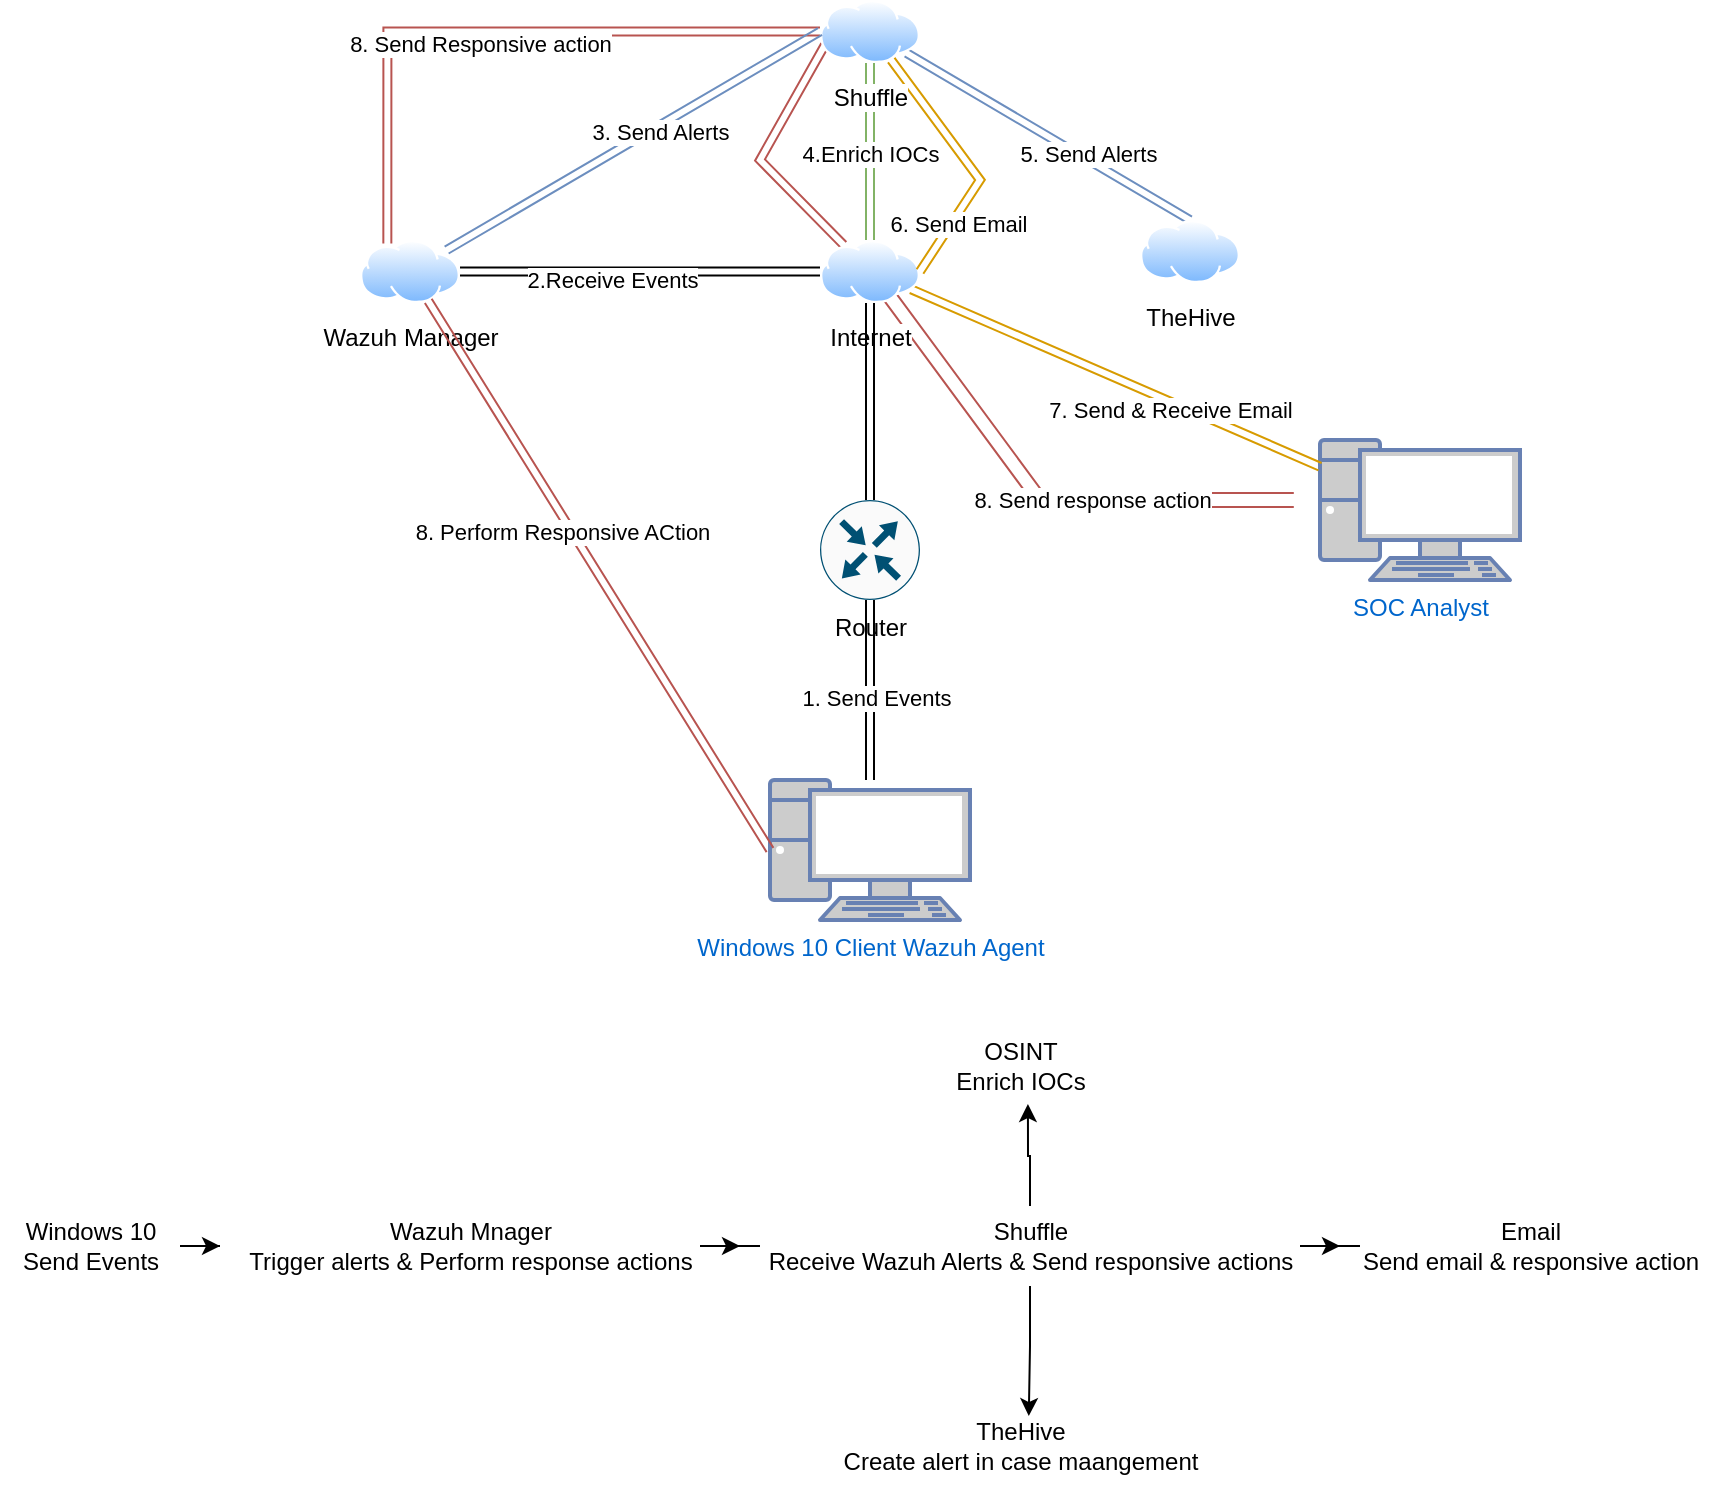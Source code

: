 <mxfile version="23.1.2" type="google">
  <diagram name="Page-1" id="nnejAGaV3I25czRuqESr">
    <mxGraphModel grid="1" page="1" gridSize="10" guides="1" tooltips="1" connect="1" arrows="1" fold="1" pageScale="1" pageWidth="850" pageHeight="1100" math="0" shadow="0">
      <root>
        <mxCell id="0" />
        <mxCell id="1" parent="0" />
        <mxCell id="GPuY_ArK0wNWbEicc758-27" style="rounded=0;orthogonalLoop=1;jettySize=auto;html=1;entryX=1;entryY=1;entryDx=0;entryDy=0;shape=link;fillColor=#f8cecc;strokeColor=#b85450;width=7;" edge="1" parent="1">
          <mxGeometry relative="1" as="geometry">
            <mxPoint x="636.9" y="460" as="sourcePoint" />
            <mxPoint x="430.003" y="351.612" as="targetPoint" />
            <Array as="points">
              <mxPoint x="510" y="460" />
            </Array>
          </mxGeometry>
        </mxCell>
        <mxCell id="GPuY_ArK0wNWbEicc758-28" value="8. Send response action" style="edgeLabel;html=1;align=center;verticalAlign=middle;resizable=0;points=[];" connectable="0" vertex="1" parent="GPuY_ArK0wNWbEicc758-27">
          <mxGeometry x="-0.223" relative="1" as="geometry">
            <mxPoint as="offset" />
          </mxGeometry>
        </mxCell>
        <mxCell id="GPuY_ArK0wNWbEicc758-1" value="SOC Analyst&lt;br&gt;" style="fontColor=#0066CC;verticalAlign=top;verticalLabelPosition=bottom;labelPosition=center;align=center;html=1;outlineConnect=0;fillColor=#CCCCCC;strokeColor=#6881B3;gradientColor=none;gradientDirection=north;strokeWidth=2;shape=mxgraph.networks.pc;" vertex="1" parent="1">
          <mxGeometry x="650" y="430" width="100" height="70" as="geometry" />
        </mxCell>
        <mxCell id="GPuY_ArK0wNWbEicc758-10" style="edgeStyle=orthogonalEdgeStyle;rounded=0;orthogonalLoop=1;jettySize=auto;html=1;entryX=1;entryY=0.5;entryDx=0;entryDy=0;shape=link;" edge="1" parent="1" source="GPuY_ArK0wNWbEicc758-2" target="GPuY_ArK0wNWbEicc758-6">
          <mxGeometry relative="1" as="geometry" />
        </mxCell>
        <mxCell id="GPuY_ArK0wNWbEicc758-11" value="2.Receive Events" style="edgeLabel;html=1;align=center;verticalAlign=middle;resizable=0;points=[];" connectable="0" vertex="1" parent="GPuY_ArK0wNWbEicc758-10">
          <mxGeometry x="0.156" y="4" relative="1" as="geometry">
            <mxPoint as="offset" />
          </mxGeometry>
        </mxCell>
        <mxCell id="GPuY_ArK0wNWbEicc758-23" style="rounded=0;orthogonalLoop=1;jettySize=auto;html=1;shape=link;fillColor=#ffe6cc;strokeColor=#d79b00;" edge="1" parent="1" source="GPuY_ArK0wNWbEicc758-2" target="GPuY_ArK0wNWbEicc758-1">
          <mxGeometry relative="1" as="geometry" />
        </mxCell>
        <mxCell id="GPuY_ArK0wNWbEicc758-24" value="7. Send &amp;amp; Receive Email" style="edgeLabel;html=1;align=center;verticalAlign=middle;resizable=0;points=[];" connectable="0" vertex="1" parent="GPuY_ArK0wNWbEicc758-23">
          <mxGeometry x="0.277" y="-4" relative="1" as="geometry">
            <mxPoint as="offset" />
          </mxGeometry>
        </mxCell>
        <mxCell id="GPuY_ArK0wNWbEicc758-29" style="rounded=0;orthogonalLoop=1;jettySize=auto;html=1;entryX=0;entryY=0.75;entryDx=0;entryDy=0;shape=link;fillColor=#f8cecc;strokeColor=#b85450;" edge="1" parent="1" source="GPuY_ArK0wNWbEicc758-2" target="GPuY_ArK0wNWbEicc758-4">
          <mxGeometry relative="1" as="geometry">
            <Array as="points">
              <mxPoint x="370" y="290" />
            </Array>
          </mxGeometry>
        </mxCell>
        <mxCell id="GPuY_ArK0wNWbEicc758-2" value="Internet" style="image;aspect=fixed;perimeter=ellipsePerimeter;html=1;align=center;shadow=0;dashed=0;spacingTop=3;image=img/lib/active_directory/internet_cloud.svg;" vertex="1" parent="1">
          <mxGeometry x="400" y="330" width="50" height="31.5" as="geometry" />
        </mxCell>
        <mxCell id="GPuY_ArK0wNWbEicc758-9" style="edgeStyle=orthogonalEdgeStyle;rounded=0;orthogonalLoop=1;jettySize=auto;html=1;entryX=0.5;entryY=1;entryDx=0;entryDy=0;shape=link;" edge="1" parent="1" source="GPuY_ArK0wNWbEicc758-3" target="GPuY_ArK0wNWbEicc758-2">
          <mxGeometry relative="1" as="geometry">
            <Array as="points">
              <mxPoint x="425" y="380" />
              <mxPoint x="425" y="380" />
            </Array>
          </mxGeometry>
        </mxCell>
        <mxCell id="GPuY_ArK0wNWbEicc758-3" value="Router&lt;br&gt;" style="sketch=0;points=[[0.5,0,0],[1,0.5,0],[0.5,1,0],[0,0.5,0],[0.145,0.145,0],[0.856,0.145,0],[0.855,0.856,0],[0.145,0.855,0]];verticalLabelPosition=bottom;html=1;verticalAlign=top;aspect=fixed;align=center;pointerEvents=1;shape=mxgraph.cisco19.rect;prIcon=router;fillColor=#FAFAFA;strokeColor=#005073;" vertex="1" parent="1">
          <mxGeometry x="400" y="460" width="50" height="50" as="geometry" />
        </mxCell>
        <mxCell id="GPuY_ArK0wNWbEicc758-17" style="edgeStyle=orthogonalEdgeStyle;rounded=0;orthogonalLoop=1;jettySize=auto;html=1;entryX=0.5;entryY=0;entryDx=0;entryDy=0;shape=link;fillColor=#d5e8d4;strokeColor=#82b366;" edge="1" parent="1" source="GPuY_ArK0wNWbEicc758-4" target="GPuY_ArK0wNWbEicc758-2">
          <mxGeometry relative="1" as="geometry" />
        </mxCell>
        <mxCell id="GPuY_ArK0wNWbEicc758-18" value="4.Enrich IOCs" style="edgeLabel;html=1;align=center;verticalAlign=middle;resizable=0;points=[];" connectable="0" vertex="1" parent="GPuY_ArK0wNWbEicc758-17">
          <mxGeometry x="0.033" relative="1" as="geometry">
            <mxPoint as="offset" />
          </mxGeometry>
        </mxCell>
        <mxCell id="GPuY_ArK0wNWbEicc758-19" style="rounded=0;orthogonalLoop=1;jettySize=auto;html=1;entryX=0.5;entryY=0;entryDx=0;entryDy=0;shape=link;fillColor=#dae8fc;strokeColor=#6c8ebf;" edge="1" parent="1" source="GPuY_ArK0wNWbEicc758-4" target="GPuY_ArK0wNWbEicc758-5">
          <mxGeometry relative="1" as="geometry" />
        </mxCell>
        <mxCell id="GPuY_ArK0wNWbEicc758-20" value="5. Send Alerts" style="edgeLabel;html=1;align=center;verticalAlign=middle;resizable=0;points=[];" connectable="0" vertex="1" parent="GPuY_ArK0wNWbEicc758-19">
          <mxGeometry x="0.26" y="3" relative="1" as="geometry">
            <mxPoint as="offset" />
          </mxGeometry>
        </mxCell>
        <mxCell id="GPuY_ArK0wNWbEicc758-21" style="rounded=0;orthogonalLoop=1;jettySize=auto;html=1;entryX=1;entryY=0.5;entryDx=0;entryDy=0;fillColor=#ffe6cc;strokeColor=#d79b00;shape=link;" edge="1" parent="1" source="GPuY_ArK0wNWbEicc758-4" target="GPuY_ArK0wNWbEicc758-2">
          <mxGeometry relative="1" as="geometry">
            <Array as="points">
              <mxPoint x="480" y="300" />
            </Array>
          </mxGeometry>
        </mxCell>
        <mxCell id="GPuY_ArK0wNWbEicc758-22" value="6. Send Email" style="edgeLabel;html=1;align=center;verticalAlign=middle;resizable=0;points=[];" connectable="0" vertex="1" parent="GPuY_ArK0wNWbEicc758-21">
          <mxGeometry x="0.532" y="2" relative="1" as="geometry">
            <mxPoint as="offset" />
          </mxGeometry>
        </mxCell>
        <mxCell id="GPuY_ArK0wNWbEicc758-30" style="edgeStyle=orthogonalEdgeStyle;rounded=0;orthogonalLoop=1;jettySize=auto;html=1;entryX=0.25;entryY=0;entryDx=0;entryDy=0;fillColor=#f8cecc;strokeColor=#b85450;shape=link;" edge="1" parent="1" source="GPuY_ArK0wNWbEicc758-4" target="GPuY_ArK0wNWbEicc758-6">
          <mxGeometry relative="1" as="geometry" />
        </mxCell>
        <mxCell id="GPuY_ArK0wNWbEicc758-31" value="8. Send Responsive action" style="edgeLabel;html=1;align=center;verticalAlign=middle;resizable=0;points=[];" connectable="0" vertex="1" parent="GPuY_ArK0wNWbEicc758-30">
          <mxGeometry x="0.059" y="6" relative="1" as="geometry">
            <mxPoint as="offset" />
          </mxGeometry>
        </mxCell>
        <mxCell id="GPuY_ArK0wNWbEicc758-4" value="Shuffle&lt;br&gt;" style="image;aspect=fixed;perimeter=ellipsePerimeter;html=1;align=center;shadow=0;dashed=0;spacingTop=3;image=img/lib/active_directory/internet_cloud.svg;" vertex="1" parent="1">
          <mxGeometry x="400" y="210" width="50" height="31.5" as="geometry" />
        </mxCell>
        <mxCell id="GPuY_ArK0wNWbEicc758-5" value="TheHive&lt;br&gt;" style="image;aspect=fixed;perimeter=ellipsePerimeter;html=1;align=center;shadow=0;dashed=0;spacingTop=3;image=img/lib/active_directory/internet_cloud.svg;" vertex="1" parent="1">
          <mxGeometry x="560" y="320" width="50" height="31.5" as="geometry" />
        </mxCell>
        <mxCell id="GPuY_ArK0wNWbEicc758-15" style="rounded=0;orthogonalLoop=1;jettySize=auto;html=1;entryX=0;entryY=0.5;entryDx=0;entryDy=0;shape=link;fillColor=#dae8fc;strokeColor=#6c8ebf;" edge="1" parent="1" source="GPuY_ArK0wNWbEicc758-6" target="GPuY_ArK0wNWbEicc758-4">
          <mxGeometry relative="1" as="geometry" />
        </mxCell>
        <mxCell id="GPuY_ArK0wNWbEicc758-16" value="3. Send Alerts" style="edgeLabel;html=1;align=center;verticalAlign=middle;resizable=0;points=[];" connectable="0" vertex="1" parent="GPuY_ArK0wNWbEicc758-15">
          <mxGeometry x="0.129" y="-3" relative="1" as="geometry">
            <mxPoint as="offset" />
          </mxGeometry>
        </mxCell>
        <mxCell id="GPuY_ArK0wNWbEicc758-6" value="Wazuh Manager" style="image;aspect=fixed;perimeter=ellipsePerimeter;html=1;align=center;shadow=0;dashed=0;spacingTop=3;image=img/lib/active_directory/internet_cloud.svg;" vertex="1" parent="1">
          <mxGeometry x="170" y="330" width="50" height="31.5" as="geometry" />
        </mxCell>
        <mxCell id="GPuY_ArK0wNWbEicc758-7" value="Windows 10 Client Wazuh Agent&lt;br&gt;" style="fontColor=#0066CC;verticalAlign=top;verticalLabelPosition=bottom;labelPosition=center;align=center;html=1;outlineConnect=0;fillColor=#CCCCCC;strokeColor=#6881B3;gradientColor=none;gradientDirection=north;strokeWidth=2;shape=mxgraph.networks.pc;" vertex="1" parent="1">
          <mxGeometry x="375" y="600" width="100" height="70" as="geometry" />
        </mxCell>
        <mxCell id="GPuY_ArK0wNWbEicc758-8" style="edgeStyle=orthogonalEdgeStyle;rounded=0;orthogonalLoop=1;jettySize=auto;html=1;entryX=0.5;entryY=1;entryDx=0;entryDy=0;entryPerimeter=0;startArrow=classic;startFill=1;shape=link;" edge="1" parent="1" source="GPuY_ArK0wNWbEicc758-7" target="GPuY_ArK0wNWbEicc758-3">
          <mxGeometry relative="1" as="geometry" />
        </mxCell>
        <mxCell id="GPuY_ArK0wNWbEicc758-14" value="1. Send Events" style="edgeLabel;html=1;align=center;verticalAlign=middle;resizable=0;points=[];" connectable="0" vertex="1" parent="GPuY_ArK0wNWbEicc758-8">
          <mxGeometry x="-0.093" y="-3" relative="1" as="geometry">
            <mxPoint as="offset" />
          </mxGeometry>
        </mxCell>
        <mxCell id="GPuY_ArK0wNWbEicc758-32" style="rounded=0;orthogonalLoop=1;jettySize=auto;html=1;entryX=0;entryY=0.5;entryDx=0;entryDy=0;entryPerimeter=0;fillColor=#f8cecc;strokeColor=#b85450;shape=link;" edge="1" parent="1" source="GPuY_ArK0wNWbEicc758-6" target="GPuY_ArK0wNWbEicc758-7">
          <mxGeometry relative="1" as="geometry" />
        </mxCell>
        <mxCell id="GPuY_ArK0wNWbEicc758-33" value="8. Perform Responsive ACtion" style="edgeLabel;html=1;align=center;verticalAlign=middle;resizable=0;points=[];" connectable="0" vertex="1" parent="GPuY_ArK0wNWbEicc758-32">
          <mxGeometry x="-0.181" y="-4" relative="1" as="geometry">
            <mxPoint y="1" as="offset" />
          </mxGeometry>
        </mxCell>
        <mxCell id="GPuY_ArK0wNWbEicc758-40" style="edgeStyle=orthogonalEdgeStyle;rounded=0;orthogonalLoop=1;jettySize=auto;html=1;" edge="1" parent="1" source="GPuY_ArK0wNWbEicc758-34" target="GPuY_ArK0wNWbEicc758-35">
          <mxGeometry relative="1" as="geometry" />
        </mxCell>
        <mxCell id="GPuY_ArK0wNWbEicc758-34" value="Windows 10&lt;br&gt;Send Events" style="text;html=1;align=center;verticalAlign=middle;resizable=0;points=[];autosize=1;strokeColor=none;fillColor=none;" vertex="1" parent="1">
          <mxGeometry x="-10" y="813" width="90" height="40" as="geometry" />
        </mxCell>
        <mxCell id="GPuY_ArK0wNWbEicc758-41" style="edgeStyle=orthogonalEdgeStyle;rounded=0;orthogonalLoop=1;jettySize=auto;html=1;" edge="1" parent="1" source="GPuY_ArK0wNWbEicc758-35" target="GPuY_ArK0wNWbEicc758-36">
          <mxGeometry relative="1" as="geometry" />
        </mxCell>
        <mxCell id="GPuY_ArK0wNWbEicc758-35" value="Wazuh Mnager&lt;br&gt;Trigger alerts &amp;amp; Perform response actions" style="text;html=1;align=center;verticalAlign=middle;resizable=0;points=[];autosize=1;strokeColor=none;fillColor=none;" vertex="1" parent="1">
          <mxGeometry x="100" y="813" width="250" height="40" as="geometry" />
        </mxCell>
        <mxCell id="GPuY_ArK0wNWbEicc758-44" style="edgeStyle=orthogonalEdgeStyle;rounded=0;orthogonalLoop=1;jettySize=auto;html=1;" edge="1" parent="1" source="GPuY_ArK0wNWbEicc758-36" target="GPuY_ArK0wNWbEicc758-39">
          <mxGeometry relative="1" as="geometry" />
        </mxCell>
        <mxCell id="GPuY_ArK0wNWbEicc758-36" value="Shuffle&lt;br&gt;Receive Wazuh Alerts &amp;amp; Send responsive actions" style="text;html=1;align=center;verticalAlign=middle;resizable=0;points=[];autosize=1;strokeColor=none;fillColor=none;" vertex="1" parent="1">
          <mxGeometry x="360" y="813" width="290" height="40" as="geometry" />
        </mxCell>
        <mxCell id="GPuY_ArK0wNWbEicc758-37" value="OSINT&lt;br&gt;Enrich IOCs" style="text;html=1;align=center;verticalAlign=middle;resizable=0;points=[];autosize=1;strokeColor=none;fillColor=none;" vertex="1" parent="1">
          <mxGeometry x="455" y="723" width="90" height="40" as="geometry" />
        </mxCell>
        <mxCell id="GPuY_ArK0wNWbEicc758-38" value="TheHive&lt;br&gt;Create alert in case maangement" style="text;html=1;align=center;verticalAlign=middle;resizable=0;points=[];autosize=1;strokeColor=none;fillColor=none;" vertex="1" parent="1">
          <mxGeometry x="400" y="913" width="200" height="40" as="geometry" />
        </mxCell>
        <mxCell id="GPuY_ArK0wNWbEicc758-39" value="Email&lt;br&gt;Send email &amp;amp; responsive action" style="text;html=1;align=center;verticalAlign=middle;resizable=0;points=[];autosize=1;strokeColor=none;fillColor=none;" vertex="1" parent="1">
          <mxGeometry x="660" y="813" width="190" height="40" as="geometry" />
        </mxCell>
        <mxCell id="GPuY_ArK0wNWbEicc758-42" style="edgeStyle=orthogonalEdgeStyle;rounded=0;orthogonalLoop=1;jettySize=auto;html=1;entryX=0.544;entryY=0.975;entryDx=0;entryDy=0;entryPerimeter=0;" edge="1" parent="1" source="GPuY_ArK0wNWbEicc758-36" target="GPuY_ArK0wNWbEicc758-37">
          <mxGeometry relative="1" as="geometry" />
        </mxCell>
        <mxCell id="GPuY_ArK0wNWbEicc758-43" style="edgeStyle=orthogonalEdgeStyle;rounded=0;orthogonalLoop=1;jettySize=auto;html=1;entryX=0.522;entryY=0.125;entryDx=0;entryDy=0;entryPerimeter=0;" edge="1" parent="1" source="GPuY_ArK0wNWbEicc758-36" target="GPuY_ArK0wNWbEicc758-38">
          <mxGeometry relative="1" as="geometry" />
        </mxCell>
      </root>
    </mxGraphModel>
  </diagram>
</mxfile>
